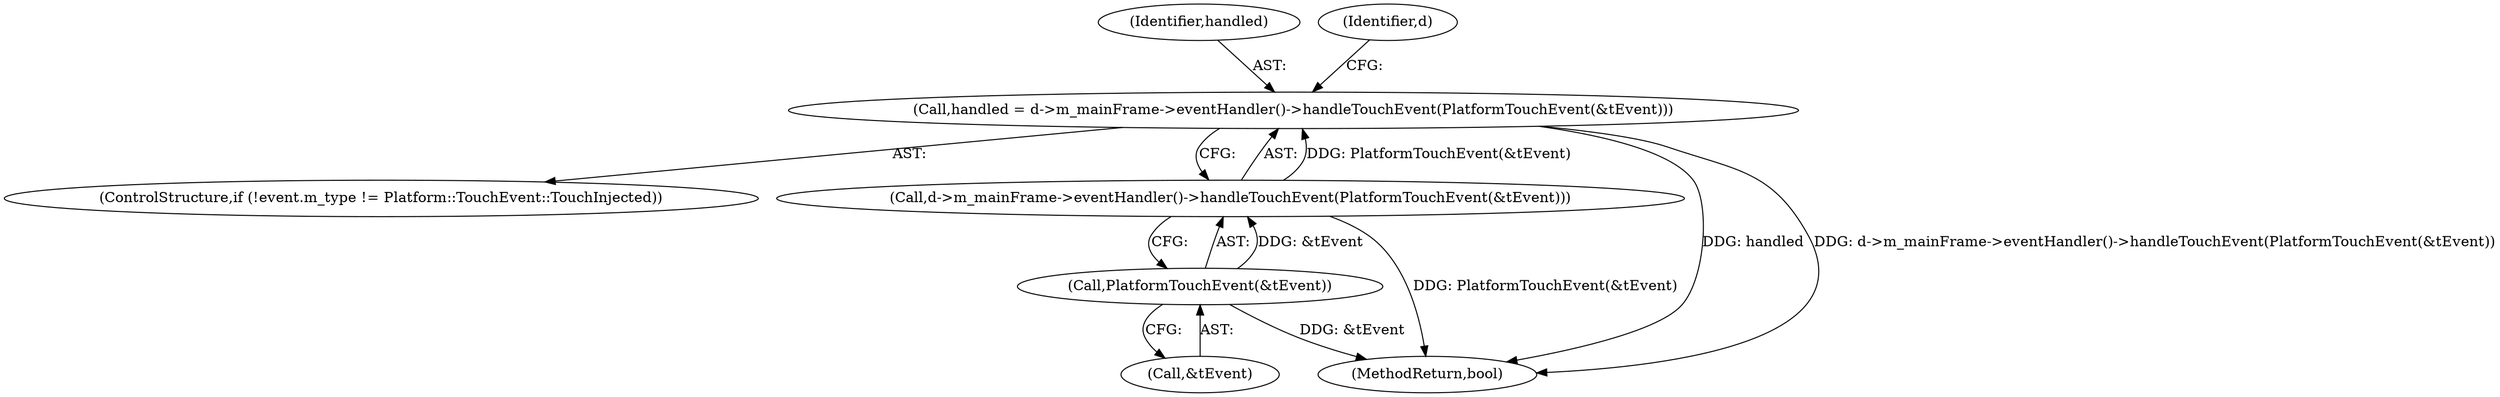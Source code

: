 digraph "0_Chrome_d345af9ed62ee5f431be327967f41c3cc3fe936a_2@API" {
"1000231" [label="(Call,handled = d->m_mainFrame->eventHandler()->handleTouchEvent(PlatformTouchEvent(&tEvent)))"];
"1000233" [label="(Call,d->m_mainFrame->eventHandler()->handleTouchEvent(PlatformTouchEvent(&tEvent)))"];
"1000234" [label="(Call,PlatformTouchEvent(&tEvent))"];
"1000224" [label="(ControlStructure,if (!event.m_type != Platform::TouchEvent::TouchInjected))"];
"1000287" [label="(MethodReturn,bool)"];
"1000232" [label="(Identifier,handled)"];
"1000233" [label="(Call,d->m_mainFrame->eventHandler()->handleTouchEvent(PlatformTouchEvent(&tEvent)))"];
"1000239" [label="(Identifier,d)"];
"1000235" [label="(Call,&tEvent)"];
"1000231" [label="(Call,handled = d->m_mainFrame->eventHandler()->handleTouchEvent(PlatformTouchEvent(&tEvent)))"];
"1000234" [label="(Call,PlatformTouchEvent(&tEvent))"];
"1000231" -> "1000224"  [label="AST: "];
"1000231" -> "1000233"  [label="CFG: "];
"1000232" -> "1000231"  [label="AST: "];
"1000233" -> "1000231"  [label="AST: "];
"1000239" -> "1000231"  [label="CFG: "];
"1000231" -> "1000287"  [label="DDG: handled"];
"1000231" -> "1000287"  [label="DDG: d->m_mainFrame->eventHandler()->handleTouchEvent(PlatformTouchEvent(&tEvent))"];
"1000233" -> "1000231"  [label="DDG: PlatformTouchEvent(&tEvent)"];
"1000233" -> "1000234"  [label="CFG: "];
"1000234" -> "1000233"  [label="AST: "];
"1000233" -> "1000287"  [label="DDG: PlatformTouchEvent(&tEvent)"];
"1000234" -> "1000233"  [label="DDG: &tEvent"];
"1000234" -> "1000235"  [label="CFG: "];
"1000235" -> "1000234"  [label="AST: "];
"1000234" -> "1000287"  [label="DDG: &tEvent"];
}
